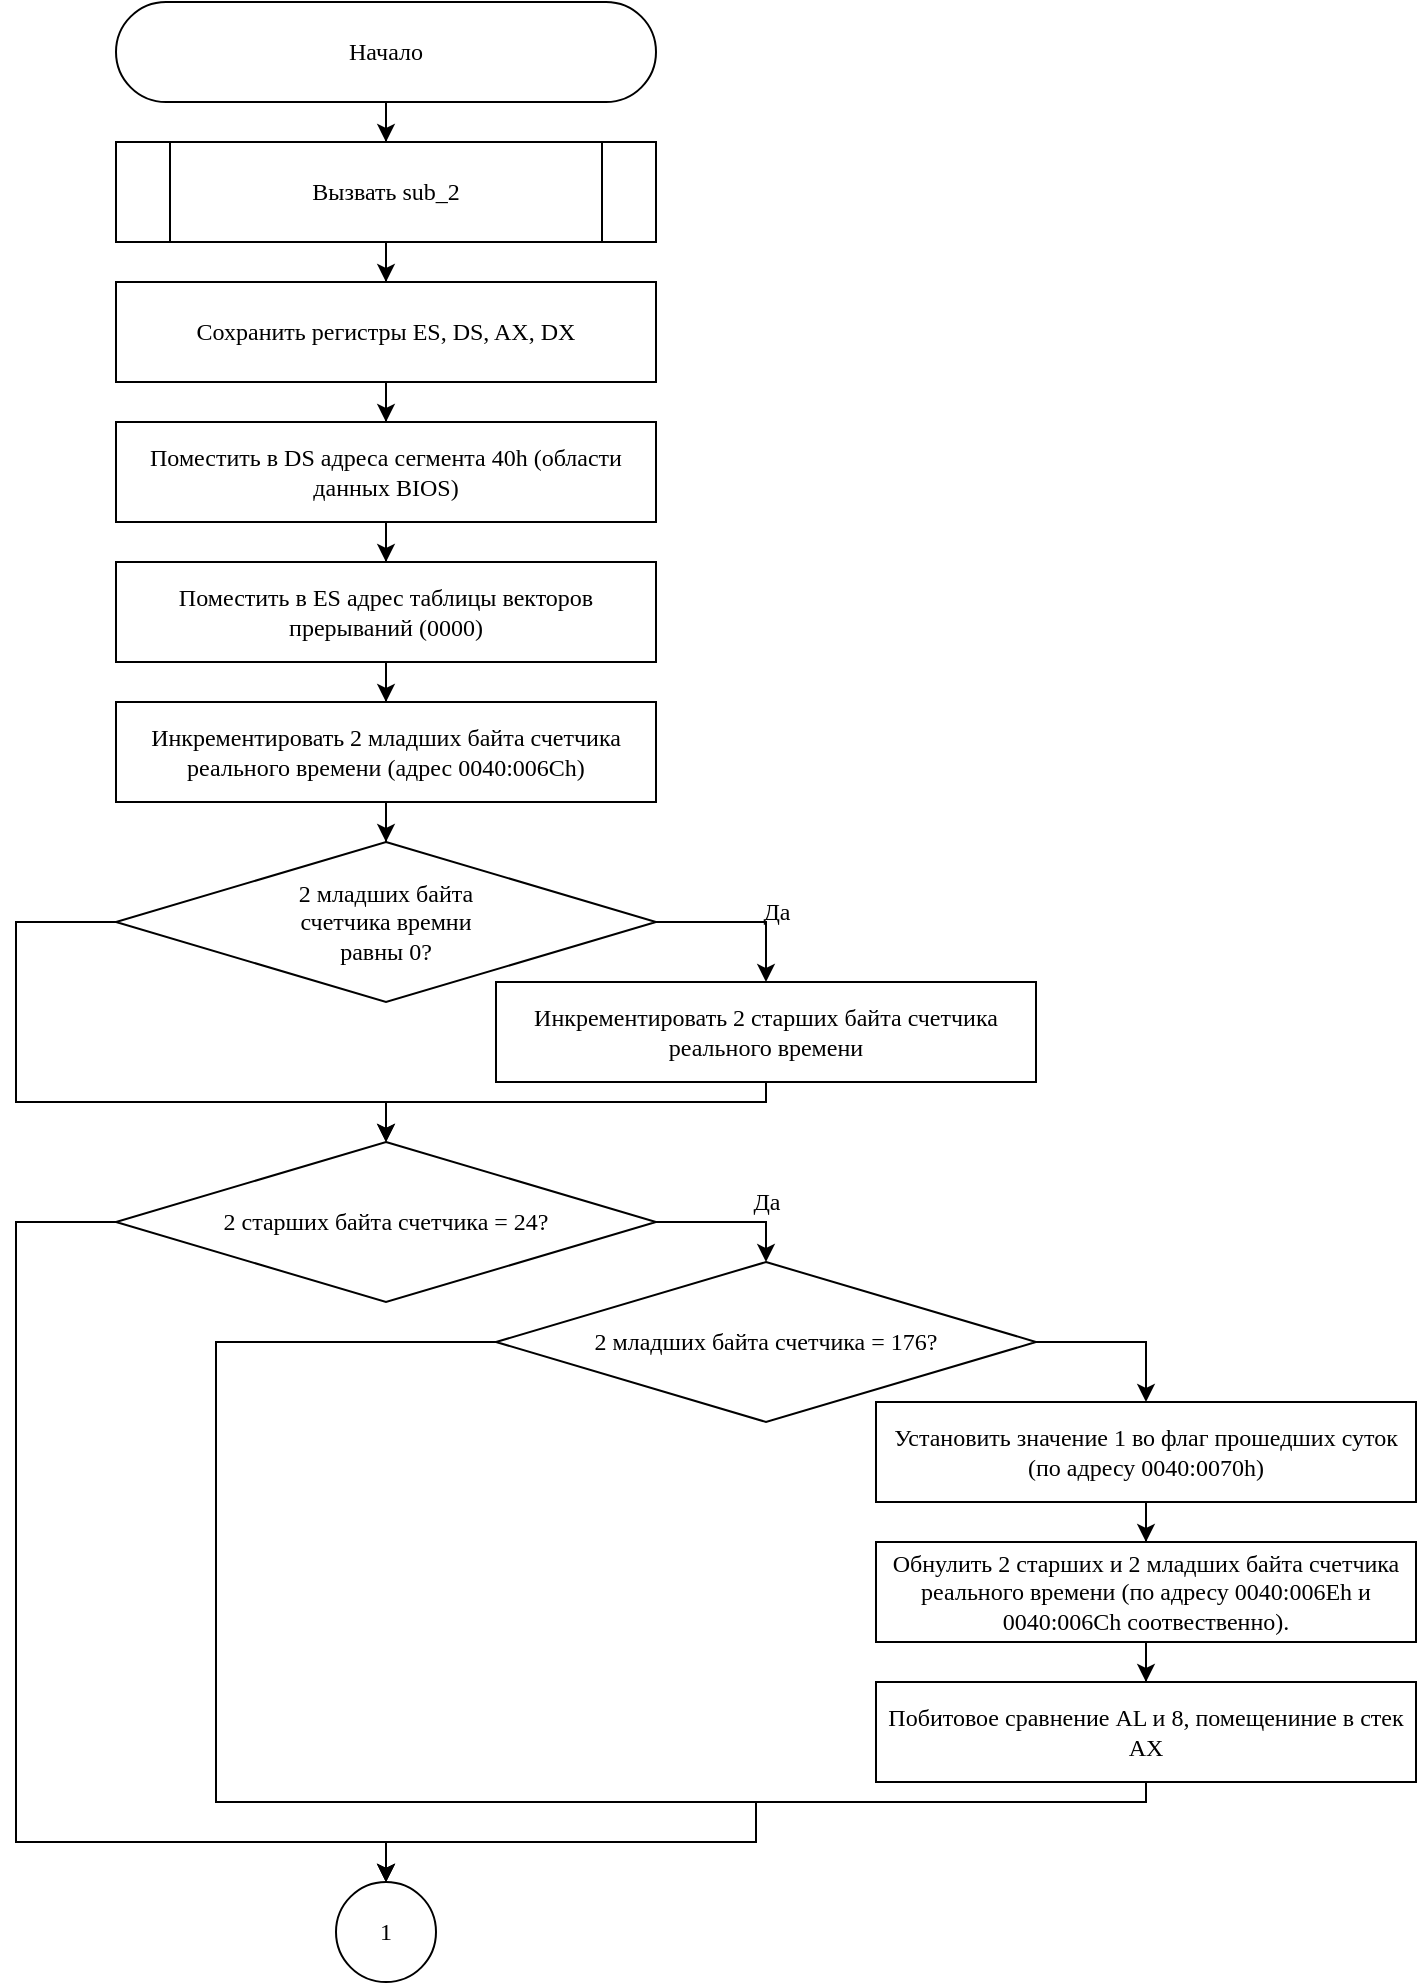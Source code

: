 <mxfile version="20.3.0" type="device" pages="2"><diagram id="W3nTQl8lb5ZWRrLLP2Ps" name="Page-1"><mxGraphModel dx="1108" dy="566" grid="1" gridSize="10" guides="1" tooltips="1" connect="1" arrows="1" fold="1" page="1" pageScale="1" pageWidth="850" pageHeight="1100" math="0" shadow="0"><root><mxCell id="0"/><mxCell id="1" parent="0"/><mxCell id="3NbvMUNqBw4EXKjgjqQj-3" style="edgeStyle=orthogonalEdgeStyle;rounded=0;orthogonalLoop=1;jettySize=auto;html=1;entryX=0.5;entryY=0;entryDx=0;entryDy=0;" parent="1" source="3NbvMUNqBw4EXKjgjqQj-1" target="3NbvMUNqBw4EXKjgjqQj-2" edge="1"><mxGeometry relative="1" as="geometry"/></mxCell><mxCell id="3NbvMUNqBw4EXKjgjqQj-1" value="&lt;font&gt;Начало&lt;/font&gt;" style="rounded=1;whiteSpace=wrap;html=1;arcSize=50;fontFamily=Times New Roman;" parent="1" vertex="1"><mxGeometry x="290" y="40" width="270" height="50" as="geometry"/></mxCell><mxCell id="3NbvMUNqBw4EXKjgjqQj-5" style="edgeStyle=orthogonalEdgeStyle;rounded=0;orthogonalLoop=1;jettySize=auto;html=1;fontFamily=Times New Roman;" parent="1" source="3NbvMUNqBw4EXKjgjqQj-2" target="3NbvMUNqBw4EXKjgjqQj-4" edge="1"><mxGeometry relative="1" as="geometry"/></mxCell><mxCell id="3NbvMUNqBw4EXKjgjqQj-2" value="Вызвать sub_2" style="shape=process;whiteSpace=wrap;html=1;backgroundOutline=1;rounded=1;arcSize=0;fontFamily=Times New Roman;" parent="1" vertex="1"><mxGeometry x="290" y="110" width="270" height="50" as="geometry"/></mxCell><mxCell id="3NbvMUNqBw4EXKjgjqQj-7" style="edgeStyle=orthogonalEdgeStyle;rounded=0;orthogonalLoop=1;jettySize=auto;html=1;fontFamily=Times New Roman;" parent="1" source="3NbvMUNqBw4EXKjgjqQj-4" target="3NbvMUNqBw4EXKjgjqQj-6" edge="1"><mxGeometry relative="1" as="geometry"/></mxCell><mxCell id="3NbvMUNqBw4EXKjgjqQj-4" value="Сохранить регистры ES, DS, AX, DX" style="rounded=1;whiteSpace=wrap;html=1;fontFamily=Times New Roman;arcSize=0;" parent="1" vertex="1"><mxGeometry x="290" y="180" width="270" height="50" as="geometry"/></mxCell><mxCell id="3NbvMUNqBw4EXKjgjqQj-9" style="edgeStyle=orthogonalEdgeStyle;rounded=0;orthogonalLoop=1;jettySize=auto;html=1;entryX=0.5;entryY=0;entryDx=0;entryDy=0;fontFamily=Times New Roman;" parent="1" source="3NbvMUNqBw4EXKjgjqQj-6" target="3NbvMUNqBw4EXKjgjqQj-8" edge="1"><mxGeometry relative="1" as="geometry"/></mxCell><mxCell id="3NbvMUNqBw4EXKjgjqQj-6" value="Поместить в DS адреса сегмента 40h (области данных BIOS)" style="rounded=1;whiteSpace=wrap;html=1;fontFamily=Times New Roman;arcSize=0;" parent="1" vertex="1"><mxGeometry x="290" y="250" width="270" height="50" as="geometry"/></mxCell><mxCell id="3NbvMUNqBw4EXKjgjqQj-11" style="edgeStyle=orthogonalEdgeStyle;rounded=0;orthogonalLoop=1;jettySize=auto;html=1;fontFamily=Times New Roman;" parent="1" source="3NbvMUNqBw4EXKjgjqQj-8" target="3NbvMUNqBw4EXKjgjqQj-10" edge="1"><mxGeometry relative="1" as="geometry"/></mxCell><mxCell id="3NbvMUNqBw4EXKjgjqQj-8" value="Поместить в ES адрес таблицы векторов прерываний (0000)" style="rounded=1;whiteSpace=wrap;html=1;fontFamily=Times New Roman;arcSize=0;" parent="1" vertex="1"><mxGeometry x="290" y="320" width="270" height="50" as="geometry"/></mxCell><mxCell id="3NbvMUNqBw4EXKjgjqQj-13" style="edgeStyle=orthogonalEdgeStyle;rounded=0;orthogonalLoop=1;jettySize=auto;html=1;entryX=0.5;entryY=0;entryDx=0;entryDy=0;fontFamily=Times New Roman;" parent="1" source="3NbvMUNqBw4EXKjgjqQj-10" target="3NbvMUNqBw4EXKjgjqQj-12" edge="1"><mxGeometry relative="1" as="geometry"/></mxCell><mxCell id="3NbvMUNqBw4EXKjgjqQj-10" value="Инкрементировать 2 младших байта счетчика реального времени (адрес 0040:006Ch)" style="rounded=1;whiteSpace=wrap;html=1;fontFamily=Times New Roman;arcSize=0;" parent="1" vertex="1"><mxGeometry x="290" y="390" width="270" height="50" as="geometry"/></mxCell><mxCell id="3NbvMUNqBw4EXKjgjqQj-15" style="edgeStyle=orthogonalEdgeStyle;rounded=0;orthogonalLoop=1;jettySize=auto;html=1;entryX=0.5;entryY=0;entryDx=0;entryDy=0;fontFamily=Times New Roman;" parent="1" source="3NbvMUNqBw4EXKjgjqQj-12" target="3NbvMUNqBw4EXKjgjqQj-14" edge="1"><mxGeometry relative="1" as="geometry"><Array as="points"><mxPoint x="615" y="500"/></Array></mxGeometry></mxCell><mxCell id="3NbvMUNqBw4EXKjgjqQj-19" style="edgeStyle=orthogonalEdgeStyle;rounded=0;orthogonalLoop=1;jettySize=auto;html=1;entryX=0.5;entryY=0;entryDx=0;entryDy=0;fontFamily=Times New Roman;" parent="1" source="3NbvMUNqBw4EXKjgjqQj-12" target="3NbvMUNqBw4EXKjgjqQj-18" edge="1"><mxGeometry relative="1" as="geometry"><Array as="points"><mxPoint x="240" y="500"/><mxPoint x="240" y="590"/><mxPoint x="425" y="590"/></Array></mxGeometry></mxCell><mxCell id="3NbvMUNqBw4EXKjgjqQj-12" value="&lt;div&gt;2 младших байта&lt;/div&gt;&lt;div&gt; счетчика времни &lt;br&gt;&lt;/div&gt;&lt;div&gt;равны 0?&lt;/div&gt;" style="rhombus;whiteSpace=wrap;html=1;fontFamily=Garamond;" parent="1" vertex="1"><mxGeometry x="290" y="460" width="270" height="80" as="geometry"/></mxCell><mxCell id="3NbvMUNqBw4EXKjgjqQj-20" style="edgeStyle=orthogonalEdgeStyle;rounded=0;orthogonalLoop=1;jettySize=auto;html=1;entryX=0.5;entryY=0;entryDx=0;entryDy=0;fontFamily=Times New Roman;" parent="1" source="3NbvMUNqBw4EXKjgjqQj-14" target="3NbvMUNqBw4EXKjgjqQj-18" edge="1"><mxGeometry relative="1" as="geometry"><Array as="points"><mxPoint x="615" y="590"/><mxPoint x="425" y="590"/></Array></mxGeometry></mxCell><mxCell id="3NbvMUNqBw4EXKjgjqQj-14" value="Инкрементировать 2 старших байта счетчика реального времени" style="rounded=1;whiteSpace=wrap;html=1;fontFamily=Times New Roman;arcSize=0;" parent="1" vertex="1"><mxGeometry x="480" y="530" width="270" height="50" as="geometry"/></mxCell><mxCell id="3NbvMUNqBw4EXKjgjqQj-17" value="Да" style="text;html=1;align=center;verticalAlign=middle;resizable=0;points=[];autosize=1;strokeColor=none;fillColor=none;fontFamily=Times New Roman;" parent="1" vertex="1"><mxGeometry x="600" y="480" width="40" height="30" as="geometry"/></mxCell><mxCell id="y_b_eFIog8LpXS5Xna_L-2" style="edgeStyle=orthogonalEdgeStyle;rounded=0;orthogonalLoop=1;jettySize=auto;html=1;entryX=0.5;entryY=0;entryDx=0;entryDy=0;" parent="1" source="3NbvMUNqBw4EXKjgjqQj-18" target="y_b_eFIog8LpXS5Xna_L-1" edge="1"><mxGeometry relative="1" as="geometry"><Array as="points"><mxPoint x="615" y="650"/></Array></mxGeometry></mxCell><mxCell id="y_b_eFIog8LpXS5Xna_L-6" style="edgeStyle=orthogonalEdgeStyle;rounded=0;orthogonalLoop=1;jettySize=auto;html=1;entryX=0.5;entryY=0;entryDx=0;entryDy=0;" parent="1" source="3NbvMUNqBw4EXKjgjqQj-18" target="HVOmMig5-pmjnBKYQNek-15" edge="1"><mxGeometry relative="1" as="geometry"><Array as="points"><mxPoint x="240" y="650"/><mxPoint x="240" y="960"/><mxPoint x="425" y="960"/></Array></mxGeometry></mxCell><mxCell id="3NbvMUNqBw4EXKjgjqQj-18" value="2 cтарших байта счетчика = 24?" style="rhombus;whiteSpace=wrap;html=1;fontFamily=Garamond;" parent="1" vertex="1"><mxGeometry x="290" y="610" width="270" height="80" as="geometry"/></mxCell><mxCell id="ijJ9zY7M-Z31plAyinDx-3" style="edgeStyle=orthogonalEdgeStyle;rounded=0;orthogonalLoop=1;jettySize=auto;html=1;entryX=0.5;entryY=0;entryDx=0;entryDy=0;" edge="1" parent="1" source="3NbvMUNqBw4EXKjgjqQj-25" target="ijJ9zY7M-Z31plAyinDx-2"><mxGeometry relative="1" as="geometry"/></mxCell><mxCell id="3NbvMUNqBw4EXKjgjqQj-25" value="Обнулить 2 старших и 2 младших байта счетчика реального времени (по адресу 0040:006Eh и 0040:006Ch соотвественно)." style="rounded=1;whiteSpace=wrap;html=1;fontFamily=Times New Roman;arcSize=0;" parent="1" vertex="1"><mxGeometry x="670" y="810" width="270" height="50" as="geometry"/></mxCell><mxCell id="y_b_eFIog8LpXS5Xna_L-4" style="edgeStyle=orthogonalEdgeStyle;rounded=0;orthogonalLoop=1;jettySize=auto;html=1;entryX=0.5;entryY=0;entryDx=0;entryDy=0;" parent="1" source="3NbvMUNqBw4EXKjgjqQj-27" target="3NbvMUNqBw4EXKjgjqQj-25" edge="1"><mxGeometry relative="1" as="geometry"/></mxCell><mxCell id="3NbvMUNqBw4EXKjgjqQj-27" value="Установить значение 1 во флаг прошедших суток (по адресу 0040:0070h)" style="rounded=1;whiteSpace=wrap;html=1;fontFamily=Times New Roman;arcSize=0;" parent="1" vertex="1"><mxGeometry x="670" y="740" width="270" height="50" as="geometry"/></mxCell><mxCell id="3NbvMUNqBw4EXKjgjqQj-30" value="Да" style="text;html=1;align=center;verticalAlign=middle;resizable=0;points=[];autosize=1;strokeColor=none;fillColor=none;fontFamily=Times New Roman;" parent="1" vertex="1"><mxGeometry x="595" y="625" width="40" height="30" as="geometry"/></mxCell><mxCell id="HVOmMig5-pmjnBKYQNek-15" value="1" style="ellipse;whiteSpace=wrap;html=1;aspect=fixed;fontFamily=Garamond;" parent="1" vertex="1"><mxGeometry x="400" y="980" width="50" height="50" as="geometry"/></mxCell><mxCell id="y_b_eFIog8LpXS5Xna_L-3" style="edgeStyle=orthogonalEdgeStyle;rounded=0;orthogonalLoop=1;jettySize=auto;html=1;entryX=0.5;entryY=0;entryDx=0;entryDy=0;" parent="1" source="y_b_eFIog8LpXS5Xna_L-1" target="3NbvMUNqBw4EXKjgjqQj-27" edge="1"><mxGeometry relative="1" as="geometry"><Array as="points"><mxPoint x="805" y="710"/></Array></mxGeometry></mxCell><mxCell id="y_b_eFIog8LpXS5Xna_L-9" style="edgeStyle=orthogonalEdgeStyle;rounded=0;orthogonalLoop=1;jettySize=auto;html=1;entryX=0.5;entryY=0;entryDx=0;entryDy=0;" parent="1" source="y_b_eFIog8LpXS5Xna_L-1" target="HVOmMig5-pmjnBKYQNek-15" edge="1"><mxGeometry relative="1" as="geometry"><mxPoint x="540" y="955" as="targetPoint"/><Array as="points"><mxPoint x="340" y="710"/><mxPoint x="340" y="940"/><mxPoint x="610" y="940"/><mxPoint x="610" y="960"/><mxPoint x="425" y="960"/></Array></mxGeometry></mxCell><mxCell id="y_b_eFIog8LpXS5Xna_L-1" value="&lt;div&gt;&lt;span style=&quot;background-color: initial;&quot;&gt;2 младших байта счетчика = 176?&lt;/span&gt;&lt;br&gt;&lt;/div&gt;" style="rhombus;whiteSpace=wrap;html=1;fontFamily=Garamond;" parent="1" vertex="1"><mxGeometry x="480" y="670" width="270" height="80" as="geometry"/></mxCell><mxCell id="ijJ9zY7M-Z31plAyinDx-5" style="edgeStyle=orthogonalEdgeStyle;rounded=0;orthogonalLoop=1;jettySize=auto;html=1;entryX=0.5;entryY=0;entryDx=0;entryDy=0;" edge="1" parent="1" source="ijJ9zY7M-Z31plAyinDx-2" target="HVOmMig5-pmjnBKYQNek-15"><mxGeometry relative="1" as="geometry"><mxPoint x="480" y="1000" as="targetPoint"/><Array as="points"><mxPoint x="805" y="940"/><mxPoint x="610" y="940"/><mxPoint x="610" y="960"/><mxPoint x="425" y="960"/></Array></mxGeometry></mxCell><mxCell id="ijJ9zY7M-Z31plAyinDx-2" value="Побитовое сравнение AL и 8, помещениние в стек AX" style="rounded=1;whiteSpace=wrap;html=1;fontFamily=Times New Roman;arcSize=0;" vertex="1" parent="1"><mxGeometry x="670" y="880" width="270" height="50" as="geometry"/></mxCell></root></mxGraphModel></diagram><diagram id="FGgn2BrxWa_Na2wK_jVp" name="Page-2"><mxGraphModel dx="1108" dy="566" grid="1" gridSize="10" guides="1" tooltips="1" connect="1" arrows="1" fold="1" page="1" pageScale="1" pageWidth="850" pageHeight="1100" math="0" shadow="0"><root><mxCell id="0"/><mxCell id="1" parent="0"/></root></mxGraphModel></diagram></mxfile>
